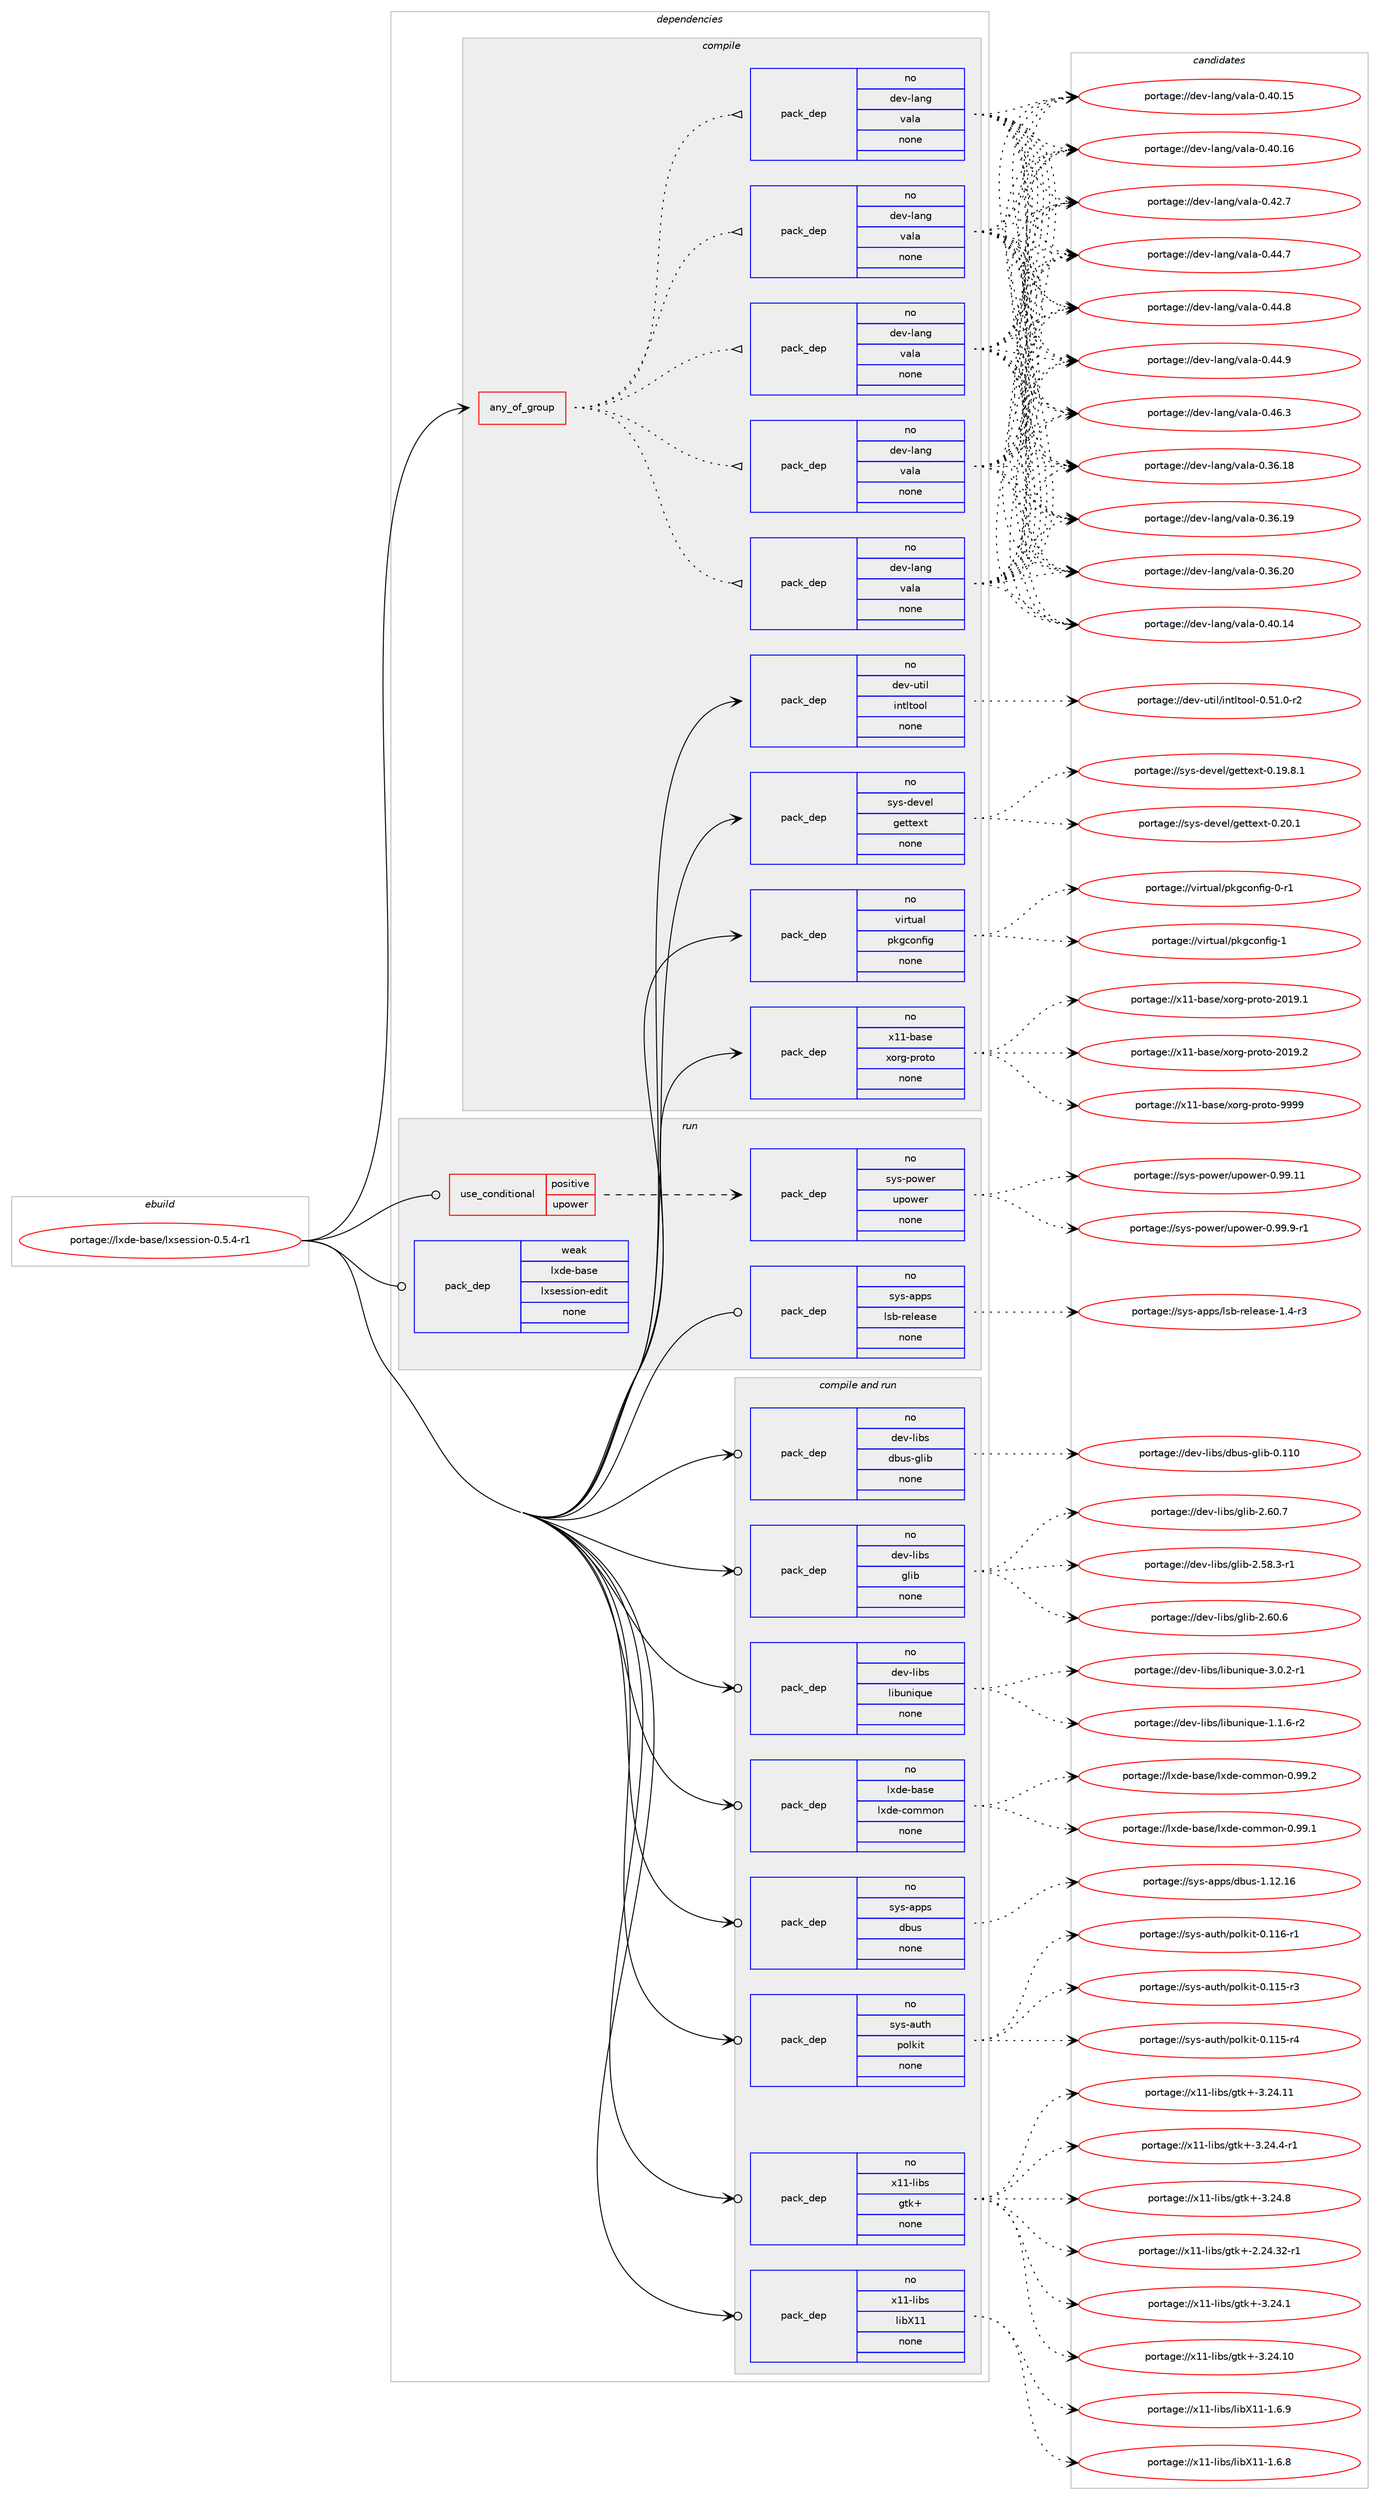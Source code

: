 digraph prolog {

# *************
# Graph options
# *************

newrank=true;
concentrate=true;
compound=true;
graph [rankdir=LR,fontname=Helvetica,fontsize=10,ranksep=1.5];#, ranksep=2.5, nodesep=0.2];
edge  [arrowhead=vee];
node  [fontname=Helvetica,fontsize=10];

# **********
# The ebuild
# **********

subgraph cluster_leftcol {
color=gray;
rank=same;
label=<<i>ebuild</i>>;
id [label="portage://lxde-base/lxsession-0.5.4-r1", color=red, width=4, href="../lxde-base/lxsession-0.5.4-r1.svg"];
}

# ****************
# The dependencies
# ****************

subgraph cluster_midcol {
color=gray;
label=<<i>dependencies</i>>;
subgraph cluster_compile {
fillcolor="#eeeeee";
style=filled;
label=<<i>compile</i>>;
subgraph any4726 {
dependency303248 [label=<<TABLE BORDER="0" CELLBORDER="1" CELLSPACING="0" CELLPADDING="4"><TR><TD CELLPADDING="10">any_of_group</TD></TR></TABLE>>, shape=none, color=red];subgraph pack222231 {
dependency303249 [label=<<TABLE BORDER="0" CELLBORDER="1" CELLSPACING="0" CELLPADDING="4" WIDTH="220"><TR><TD ROWSPAN="6" CELLPADDING="30">pack_dep</TD></TR><TR><TD WIDTH="110">no</TD></TR><TR><TD>dev-lang</TD></TR><TR><TD>vala</TD></TR><TR><TD>none</TD></TR><TR><TD></TD></TR></TABLE>>, shape=none, color=blue];
}
dependency303248:e -> dependency303249:w [weight=20,style="dotted",arrowhead="oinv"];
subgraph pack222232 {
dependency303250 [label=<<TABLE BORDER="0" CELLBORDER="1" CELLSPACING="0" CELLPADDING="4" WIDTH="220"><TR><TD ROWSPAN="6" CELLPADDING="30">pack_dep</TD></TR><TR><TD WIDTH="110">no</TD></TR><TR><TD>dev-lang</TD></TR><TR><TD>vala</TD></TR><TR><TD>none</TD></TR><TR><TD></TD></TR></TABLE>>, shape=none, color=blue];
}
dependency303248:e -> dependency303250:w [weight=20,style="dotted",arrowhead="oinv"];
subgraph pack222233 {
dependency303251 [label=<<TABLE BORDER="0" CELLBORDER="1" CELLSPACING="0" CELLPADDING="4" WIDTH="220"><TR><TD ROWSPAN="6" CELLPADDING="30">pack_dep</TD></TR><TR><TD WIDTH="110">no</TD></TR><TR><TD>dev-lang</TD></TR><TR><TD>vala</TD></TR><TR><TD>none</TD></TR><TR><TD></TD></TR></TABLE>>, shape=none, color=blue];
}
dependency303248:e -> dependency303251:w [weight=20,style="dotted",arrowhead="oinv"];
subgraph pack222234 {
dependency303252 [label=<<TABLE BORDER="0" CELLBORDER="1" CELLSPACING="0" CELLPADDING="4" WIDTH="220"><TR><TD ROWSPAN="6" CELLPADDING="30">pack_dep</TD></TR><TR><TD WIDTH="110">no</TD></TR><TR><TD>dev-lang</TD></TR><TR><TD>vala</TD></TR><TR><TD>none</TD></TR><TR><TD></TD></TR></TABLE>>, shape=none, color=blue];
}
dependency303248:e -> dependency303252:w [weight=20,style="dotted",arrowhead="oinv"];
subgraph pack222235 {
dependency303253 [label=<<TABLE BORDER="0" CELLBORDER="1" CELLSPACING="0" CELLPADDING="4" WIDTH="220"><TR><TD ROWSPAN="6" CELLPADDING="30">pack_dep</TD></TR><TR><TD WIDTH="110">no</TD></TR><TR><TD>dev-lang</TD></TR><TR><TD>vala</TD></TR><TR><TD>none</TD></TR><TR><TD></TD></TR></TABLE>>, shape=none, color=blue];
}
dependency303248:e -> dependency303253:w [weight=20,style="dotted",arrowhead="oinv"];
}
id:e -> dependency303248:w [weight=20,style="solid",arrowhead="vee"];
subgraph pack222236 {
dependency303254 [label=<<TABLE BORDER="0" CELLBORDER="1" CELLSPACING="0" CELLPADDING="4" WIDTH="220"><TR><TD ROWSPAN="6" CELLPADDING="30">pack_dep</TD></TR><TR><TD WIDTH="110">no</TD></TR><TR><TD>dev-util</TD></TR><TR><TD>intltool</TD></TR><TR><TD>none</TD></TR><TR><TD></TD></TR></TABLE>>, shape=none, color=blue];
}
id:e -> dependency303254:w [weight=20,style="solid",arrowhead="vee"];
subgraph pack222237 {
dependency303255 [label=<<TABLE BORDER="0" CELLBORDER="1" CELLSPACING="0" CELLPADDING="4" WIDTH="220"><TR><TD ROWSPAN="6" CELLPADDING="30">pack_dep</TD></TR><TR><TD WIDTH="110">no</TD></TR><TR><TD>sys-devel</TD></TR><TR><TD>gettext</TD></TR><TR><TD>none</TD></TR><TR><TD></TD></TR></TABLE>>, shape=none, color=blue];
}
id:e -> dependency303255:w [weight=20,style="solid",arrowhead="vee"];
subgraph pack222238 {
dependency303256 [label=<<TABLE BORDER="0" CELLBORDER="1" CELLSPACING="0" CELLPADDING="4" WIDTH="220"><TR><TD ROWSPAN="6" CELLPADDING="30">pack_dep</TD></TR><TR><TD WIDTH="110">no</TD></TR><TR><TD>virtual</TD></TR><TR><TD>pkgconfig</TD></TR><TR><TD>none</TD></TR><TR><TD></TD></TR></TABLE>>, shape=none, color=blue];
}
id:e -> dependency303256:w [weight=20,style="solid",arrowhead="vee"];
subgraph pack222239 {
dependency303257 [label=<<TABLE BORDER="0" CELLBORDER="1" CELLSPACING="0" CELLPADDING="4" WIDTH="220"><TR><TD ROWSPAN="6" CELLPADDING="30">pack_dep</TD></TR><TR><TD WIDTH="110">no</TD></TR><TR><TD>x11-base</TD></TR><TR><TD>xorg-proto</TD></TR><TR><TD>none</TD></TR><TR><TD></TD></TR></TABLE>>, shape=none, color=blue];
}
id:e -> dependency303257:w [weight=20,style="solid",arrowhead="vee"];
}
subgraph cluster_compileandrun {
fillcolor="#eeeeee";
style=filled;
label=<<i>compile and run</i>>;
subgraph pack222240 {
dependency303258 [label=<<TABLE BORDER="0" CELLBORDER="1" CELLSPACING="0" CELLPADDING="4" WIDTH="220"><TR><TD ROWSPAN="6" CELLPADDING="30">pack_dep</TD></TR><TR><TD WIDTH="110">no</TD></TR><TR><TD>dev-libs</TD></TR><TR><TD>dbus-glib</TD></TR><TR><TD>none</TD></TR><TR><TD></TD></TR></TABLE>>, shape=none, color=blue];
}
id:e -> dependency303258:w [weight=20,style="solid",arrowhead="odotvee"];
subgraph pack222241 {
dependency303259 [label=<<TABLE BORDER="0" CELLBORDER="1" CELLSPACING="0" CELLPADDING="4" WIDTH="220"><TR><TD ROWSPAN="6" CELLPADDING="30">pack_dep</TD></TR><TR><TD WIDTH="110">no</TD></TR><TR><TD>dev-libs</TD></TR><TR><TD>glib</TD></TR><TR><TD>none</TD></TR><TR><TD></TD></TR></TABLE>>, shape=none, color=blue];
}
id:e -> dependency303259:w [weight=20,style="solid",arrowhead="odotvee"];
subgraph pack222242 {
dependency303260 [label=<<TABLE BORDER="0" CELLBORDER="1" CELLSPACING="0" CELLPADDING="4" WIDTH="220"><TR><TD ROWSPAN="6" CELLPADDING="30">pack_dep</TD></TR><TR><TD WIDTH="110">no</TD></TR><TR><TD>dev-libs</TD></TR><TR><TD>libunique</TD></TR><TR><TD>none</TD></TR><TR><TD></TD></TR></TABLE>>, shape=none, color=blue];
}
id:e -> dependency303260:w [weight=20,style="solid",arrowhead="odotvee"];
subgraph pack222243 {
dependency303261 [label=<<TABLE BORDER="0" CELLBORDER="1" CELLSPACING="0" CELLPADDING="4" WIDTH="220"><TR><TD ROWSPAN="6" CELLPADDING="30">pack_dep</TD></TR><TR><TD WIDTH="110">no</TD></TR><TR><TD>lxde-base</TD></TR><TR><TD>lxde-common</TD></TR><TR><TD>none</TD></TR><TR><TD></TD></TR></TABLE>>, shape=none, color=blue];
}
id:e -> dependency303261:w [weight=20,style="solid",arrowhead="odotvee"];
subgraph pack222244 {
dependency303262 [label=<<TABLE BORDER="0" CELLBORDER="1" CELLSPACING="0" CELLPADDING="4" WIDTH="220"><TR><TD ROWSPAN="6" CELLPADDING="30">pack_dep</TD></TR><TR><TD WIDTH="110">no</TD></TR><TR><TD>sys-apps</TD></TR><TR><TD>dbus</TD></TR><TR><TD>none</TD></TR><TR><TD></TD></TR></TABLE>>, shape=none, color=blue];
}
id:e -> dependency303262:w [weight=20,style="solid",arrowhead="odotvee"];
subgraph pack222245 {
dependency303263 [label=<<TABLE BORDER="0" CELLBORDER="1" CELLSPACING="0" CELLPADDING="4" WIDTH="220"><TR><TD ROWSPAN="6" CELLPADDING="30">pack_dep</TD></TR><TR><TD WIDTH="110">no</TD></TR><TR><TD>sys-auth</TD></TR><TR><TD>polkit</TD></TR><TR><TD>none</TD></TR><TR><TD></TD></TR></TABLE>>, shape=none, color=blue];
}
id:e -> dependency303263:w [weight=20,style="solid",arrowhead="odotvee"];
subgraph pack222246 {
dependency303264 [label=<<TABLE BORDER="0" CELLBORDER="1" CELLSPACING="0" CELLPADDING="4" WIDTH="220"><TR><TD ROWSPAN="6" CELLPADDING="30">pack_dep</TD></TR><TR><TD WIDTH="110">no</TD></TR><TR><TD>x11-libs</TD></TR><TR><TD>gtk+</TD></TR><TR><TD>none</TD></TR><TR><TD></TD></TR></TABLE>>, shape=none, color=blue];
}
id:e -> dependency303264:w [weight=20,style="solid",arrowhead="odotvee"];
subgraph pack222247 {
dependency303265 [label=<<TABLE BORDER="0" CELLBORDER="1" CELLSPACING="0" CELLPADDING="4" WIDTH="220"><TR><TD ROWSPAN="6" CELLPADDING="30">pack_dep</TD></TR><TR><TD WIDTH="110">no</TD></TR><TR><TD>x11-libs</TD></TR><TR><TD>libX11</TD></TR><TR><TD>none</TD></TR><TR><TD></TD></TR></TABLE>>, shape=none, color=blue];
}
id:e -> dependency303265:w [weight=20,style="solid",arrowhead="odotvee"];
}
subgraph cluster_run {
fillcolor="#eeeeee";
style=filled;
label=<<i>run</i>>;
subgraph cond76190 {
dependency303266 [label=<<TABLE BORDER="0" CELLBORDER="1" CELLSPACING="0" CELLPADDING="4"><TR><TD ROWSPAN="3" CELLPADDING="10">use_conditional</TD></TR><TR><TD>positive</TD></TR><TR><TD>upower</TD></TR></TABLE>>, shape=none, color=red];
subgraph pack222248 {
dependency303267 [label=<<TABLE BORDER="0" CELLBORDER="1" CELLSPACING="0" CELLPADDING="4" WIDTH="220"><TR><TD ROWSPAN="6" CELLPADDING="30">pack_dep</TD></TR><TR><TD WIDTH="110">no</TD></TR><TR><TD>sys-power</TD></TR><TR><TD>upower</TD></TR><TR><TD>none</TD></TR><TR><TD></TD></TR></TABLE>>, shape=none, color=blue];
}
dependency303266:e -> dependency303267:w [weight=20,style="dashed",arrowhead="vee"];
}
id:e -> dependency303266:w [weight=20,style="solid",arrowhead="odot"];
subgraph pack222249 {
dependency303268 [label=<<TABLE BORDER="0" CELLBORDER="1" CELLSPACING="0" CELLPADDING="4" WIDTH="220"><TR><TD ROWSPAN="6" CELLPADDING="30">pack_dep</TD></TR><TR><TD WIDTH="110">no</TD></TR><TR><TD>sys-apps</TD></TR><TR><TD>lsb-release</TD></TR><TR><TD>none</TD></TR><TR><TD></TD></TR></TABLE>>, shape=none, color=blue];
}
id:e -> dependency303268:w [weight=20,style="solid",arrowhead="odot"];
subgraph pack222250 {
dependency303269 [label=<<TABLE BORDER="0" CELLBORDER="1" CELLSPACING="0" CELLPADDING="4" WIDTH="220"><TR><TD ROWSPAN="6" CELLPADDING="30">pack_dep</TD></TR><TR><TD WIDTH="110">weak</TD></TR><TR><TD>lxde-base</TD></TR><TR><TD>lxsession-edit</TD></TR><TR><TD>none</TD></TR><TR><TD></TD></TR></TABLE>>, shape=none, color=blue];
}
id:e -> dependency303269:w [weight=20,style="solid",arrowhead="odot"];
}
}

# **************
# The candidates
# **************

subgraph cluster_choices {
rank=same;
color=gray;
label=<<i>candidates</i>>;

subgraph choice222231 {
color=black;
nodesep=1;
choiceportage10010111845108971101034711897108974548465154464956 [label="portage://dev-lang/vala-0.36.18", color=red, width=4,href="../dev-lang/vala-0.36.18.svg"];
choiceportage10010111845108971101034711897108974548465154464957 [label="portage://dev-lang/vala-0.36.19", color=red, width=4,href="../dev-lang/vala-0.36.19.svg"];
choiceportage10010111845108971101034711897108974548465154465048 [label="portage://dev-lang/vala-0.36.20", color=red, width=4,href="../dev-lang/vala-0.36.20.svg"];
choiceportage10010111845108971101034711897108974548465248464952 [label="portage://dev-lang/vala-0.40.14", color=red, width=4,href="../dev-lang/vala-0.40.14.svg"];
choiceportage10010111845108971101034711897108974548465248464953 [label="portage://dev-lang/vala-0.40.15", color=red, width=4,href="../dev-lang/vala-0.40.15.svg"];
choiceportage10010111845108971101034711897108974548465248464954 [label="portage://dev-lang/vala-0.40.16", color=red, width=4,href="../dev-lang/vala-0.40.16.svg"];
choiceportage100101118451089711010347118971089745484652504655 [label="portage://dev-lang/vala-0.42.7", color=red, width=4,href="../dev-lang/vala-0.42.7.svg"];
choiceportage100101118451089711010347118971089745484652524655 [label="portage://dev-lang/vala-0.44.7", color=red, width=4,href="../dev-lang/vala-0.44.7.svg"];
choiceportage100101118451089711010347118971089745484652524656 [label="portage://dev-lang/vala-0.44.8", color=red, width=4,href="../dev-lang/vala-0.44.8.svg"];
choiceportage100101118451089711010347118971089745484652524657 [label="portage://dev-lang/vala-0.44.9", color=red, width=4,href="../dev-lang/vala-0.44.9.svg"];
choiceportage100101118451089711010347118971089745484652544651 [label="portage://dev-lang/vala-0.46.3", color=red, width=4,href="../dev-lang/vala-0.46.3.svg"];
dependency303249:e -> choiceportage10010111845108971101034711897108974548465154464956:w [style=dotted,weight="100"];
dependency303249:e -> choiceportage10010111845108971101034711897108974548465154464957:w [style=dotted,weight="100"];
dependency303249:e -> choiceportage10010111845108971101034711897108974548465154465048:w [style=dotted,weight="100"];
dependency303249:e -> choiceportage10010111845108971101034711897108974548465248464952:w [style=dotted,weight="100"];
dependency303249:e -> choiceportage10010111845108971101034711897108974548465248464953:w [style=dotted,weight="100"];
dependency303249:e -> choiceportage10010111845108971101034711897108974548465248464954:w [style=dotted,weight="100"];
dependency303249:e -> choiceportage100101118451089711010347118971089745484652504655:w [style=dotted,weight="100"];
dependency303249:e -> choiceportage100101118451089711010347118971089745484652524655:w [style=dotted,weight="100"];
dependency303249:e -> choiceportage100101118451089711010347118971089745484652524656:w [style=dotted,weight="100"];
dependency303249:e -> choiceportage100101118451089711010347118971089745484652524657:w [style=dotted,weight="100"];
dependency303249:e -> choiceportage100101118451089711010347118971089745484652544651:w [style=dotted,weight="100"];
}
subgraph choice222232 {
color=black;
nodesep=1;
choiceportage10010111845108971101034711897108974548465154464956 [label="portage://dev-lang/vala-0.36.18", color=red, width=4,href="../dev-lang/vala-0.36.18.svg"];
choiceportage10010111845108971101034711897108974548465154464957 [label="portage://dev-lang/vala-0.36.19", color=red, width=4,href="../dev-lang/vala-0.36.19.svg"];
choiceportage10010111845108971101034711897108974548465154465048 [label="portage://dev-lang/vala-0.36.20", color=red, width=4,href="../dev-lang/vala-0.36.20.svg"];
choiceportage10010111845108971101034711897108974548465248464952 [label="portage://dev-lang/vala-0.40.14", color=red, width=4,href="../dev-lang/vala-0.40.14.svg"];
choiceportage10010111845108971101034711897108974548465248464953 [label="portage://dev-lang/vala-0.40.15", color=red, width=4,href="../dev-lang/vala-0.40.15.svg"];
choiceportage10010111845108971101034711897108974548465248464954 [label="portage://dev-lang/vala-0.40.16", color=red, width=4,href="../dev-lang/vala-0.40.16.svg"];
choiceportage100101118451089711010347118971089745484652504655 [label="portage://dev-lang/vala-0.42.7", color=red, width=4,href="../dev-lang/vala-0.42.7.svg"];
choiceportage100101118451089711010347118971089745484652524655 [label="portage://dev-lang/vala-0.44.7", color=red, width=4,href="../dev-lang/vala-0.44.7.svg"];
choiceportage100101118451089711010347118971089745484652524656 [label="portage://dev-lang/vala-0.44.8", color=red, width=4,href="../dev-lang/vala-0.44.8.svg"];
choiceportage100101118451089711010347118971089745484652524657 [label="portage://dev-lang/vala-0.44.9", color=red, width=4,href="../dev-lang/vala-0.44.9.svg"];
choiceportage100101118451089711010347118971089745484652544651 [label="portage://dev-lang/vala-0.46.3", color=red, width=4,href="../dev-lang/vala-0.46.3.svg"];
dependency303250:e -> choiceportage10010111845108971101034711897108974548465154464956:w [style=dotted,weight="100"];
dependency303250:e -> choiceportage10010111845108971101034711897108974548465154464957:w [style=dotted,weight="100"];
dependency303250:e -> choiceportage10010111845108971101034711897108974548465154465048:w [style=dotted,weight="100"];
dependency303250:e -> choiceportage10010111845108971101034711897108974548465248464952:w [style=dotted,weight="100"];
dependency303250:e -> choiceportage10010111845108971101034711897108974548465248464953:w [style=dotted,weight="100"];
dependency303250:e -> choiceportage10010111845108971101034711897108974548465248464954:w [style=dotted,weight="100"];
dependency303250:e -> choiceportage100101118451089711010347118971089745484652504655:w [style=dotted,weight="100"];
dependency303250:e -> choiceportage100101118451089711010347118971089745484652524655:w [style=dotted,weight="100"];
dependency303250:e -> choiceportage100101118451089711010347118971089745484652524656:w [style=dotted,weight="100"];
dependency303250:e -> choiceportage100101118451089711010347118971089745484652524657:w [style=dotted,weight="100"];
dependency303250:e -> choiceportage100101118451089711010347118971089745484652544651:w [style=dotted,weight="100"];
}
subgraph choice222233 {
color=black;
nodesep=1;
choiceportage10010111845108971101034711897108974548465154464956 [label="portage://dev-lang/vala-0.36.18", color=red, width=4,href="../dev-lang/vala-0.36.18.svg"];
choiceportage10010111845108971101034711897108974548465154464957 [label="portage://dev-lang/vala-0.36.19", color=red, width=4,href="../dev-lang/vala-0.36.19.svg"];
choiceportage10010111845108971101034711897108974548465154465048 [label="portage://dev-lang/vala-0.36.20", color=red, width=4,href="../dev-lang/vala-0.36.20.svg"];
choiceportage10010111845108971101034711897108974548465248464952 [label="portage://dev-lang/vala-0.40.14", color=red, width=4,href="../dev-lang/vala-0.40.14.svg"];
choiceportage10010111845108971101034711897108974548465248464953 [label="portage://dev-lang/vala-0.40.15", color=red, width=4,href="../dev-lang/vala-0.40.15.svg"];
choiceportage10010111845108971101034711897108974548465248464954 [label="portage://dev-lang/vala-0.40.16", color=red, width=4,href="../dev-lang/vala-0.40.16.svg"];
choiceportage100101118451089711010347118971089745484652504655 [label="portage://dev-lang/vala-0.42.7", color=red, width=4,href="../dev-lang/vala-0.42.7.svg"];
choiceportage100101118451089711010347118971089745484652524655 [label="portage://dev-lang/vala-0.44.7", color=red, width=4,href="../dev-lang/vala-0.44.7.svg"];
choiceportage100101118451089711010347118971089745484652524656 [label="portage://dev-lang/vala-0.44.8", color=red, width=4,href="../dev-lang/vala-0.44.8.svg"];
choiceportage100101118451089711010347118971089745484652524657 [label="portage://dev-lang/vala-0.44.9", color=red, width=4,href="../dev-lang/vala-0.44.9.svg"];
choiceportage100101118451089711010347118971089745484652544651 [label="portage://dev-lang/vala-0.46.3", color=red, width=4,href="../dev-lang/vala-0.46.3.svg"];
dependency303251:e -> choiceportage10010111845108971101034711897108974548465154464956:w [style=dotted,weight="100"];
dependency303251:e -> choiceportage10010111845108971101034711897108974548465154464957:w [style=dotted,weight="100"];
dependency303251:e -> choiceportage10010111845108971101034711897108974548465154465048:w [style=dotted,weight="100"];
dependency303251:e -> choiceportage10010111845108971101034711897108974548465248464952:w [style=dotted,weight="100"];
dependency303251:e -> choiceportage10010111845108971101034711897108974548465248464953:w [style=dotted,weight="100"];
dependency303251:e -> choiceportage10010111845108971101034711897108974548465248464954:w [style=dotted,weight="100"];
dependency303251:e -> choiceportage100101118451089711010347118971089745484652504655:w [style=dotted,weight="100"];
dependency303251:e -> choiceportage100101118451089711010347118971089745484652524655:w [style=dotted,weight="100"];
dependency303251:e -> choiceportage100101118451089711010347118971089745484652524656:w [style=dotted,weight="100"];
dependency303251:e -> choiceportage100101118451089711010347118971089745484652524657:w [style=dotted,weight="100"];
dependency303251:e -> choiceportage100101118451089711010347118971089745484652544651:w [style=dotted,weight="100"];
}
subgraph choice222234 {
color=black;
nodesep=1;
choiceportage10010111845108971101034711897108974548465154464956 [label="portage://dev-lang/vala-0.36.18", color=red, width=4,href="../dev-lang/vala-0.36.18.svg"];
choiceportage10010111845108971101034711897108974548465154464957 [label="portage://dev-lang/vala-0.36.19", color=red, width=4,href="../dev-lang/vala-0.36.19.svg"];
choiceportage10010111845108971101034711897108974548465154465048 [label="portage://dev-lang/vala-0.36.20", color=red, width=4,href="../dev-lang/vala-0.36.20.svg"];
choiceportage10010111845108971101034711897108974548465248464952 [label="portage://dev-lang/vala-0.40.14", color=red, width=4,href="../dev-lang/vala-0.40.14.svg"];
choiceportage10010111845108971101034711897108974548465248464953 [label="portage://dev-lang/vala-0.40.15", color=red, width=4,href="../dev-lang/vala-0.40.15.svg"];
choiceportage10010111845108971101034711897108974548465248464954 [label="portage://dev-lang/vala-0.40.16", color=red, width=4,href="../dev-lang/vala-0.40.16.svg"];
choiceportage100101118451089711010347118971089745484652504655 [label="portage://dev-lang/vala-0.42.7", color=red, width=4,href="../dev-lang/vala-0.42.7.svg"];
choiceportage100101118451089711010347118971089745484652524655 [label="portage://dev-lang/vala-0.44.7", color=red, width=4,href="../dev-lang/vala-0.44.7.svg"];
choiceportage100101118451089711010347118971089745484652524656 [label="portage://dev-lang/vala-0.44.8", color=red, width=4,href="../dev-lang/vala-0.44.8.svg"];
choiceportage100101118451089711010347118971089745484652524657 [label="portage://dev-lang/vala-0.44.9", color=red, width=4,href="../dev-lang/vala-0.44.9.svg"];
choiceportage100101118451089711010347118971089745484652544651 [label="portage://dev-lang/vala-0.46.3", color=red, width=4,href="../dev-lang/vala-0.46.3.svg"];
dependency303252:e -> choiceportage10010111845108971101034711897108974548465154464956:w [style=dotted,weight="100"];
dependency303252:e -> choiceportage10010111845108971101034711897108974548465154464957:w [style=dotted,weight="100"];
dependency303252:e -> choiceportage10010111845108971101034711897108974548465154465048:w [style=dotted,weight="100"];
dependency303252:e -> choiceportage10010111845108971101034711897108974548465248464952:w [style=dotted,weight="100"];
dependency303252:e -> choiceportage10010111845108971101034711897108974548465248464953:w [style=dotted,weight="100"];
dependency303252:e -> choiceportage10010111845108971101034711897108974548465248464954:w [style=dotted,weight="100"];
dependency303252:e -> choiceportage100101118451089711010347118971089745484652504655:w [style=dotted,weight="100"];
dependency303252:e -> choiceportage100101118451089711010347118971089745484652524655:w [style=dotted,weight="100"];
dependency303252:e -> choiceportage100101118451089711010347118971089745484652524656:w [style=dotted,weight="100"];
dependency303252:e -> choiceportage100101118451089711010347118971089745484652524657:w [style=dotted,weight="100"];
dependency303252:e -> choiceportage100101118451089711010347118971089745484652544651:w [style=dotted,weight="100"];
}
subgraph choice222235 {
color=black;
nodesep=1;
choiceportage10010111845108971101034711897108974548465154464956 [label="portage://dev-lang/vala-0.36.18", color=red, width=4,href="../dev-lang/vala-0.36.18.svg"];
choiceportage10010111845108971101034711897108974548465154464957 [label="portage://dev-lang/vala-0.36.19", color=red, width=4,href="../dev-lang/vala-0.36.19.svg"];
choiceportage10010111845108971101034711897108974548465154465048 [label="portage://dev-lang/vala-0.36.20", color=red, width=4,href="../dev-lang/vala-0.36.20.svg"];
choiceportage10010111845108971101034711897108974548465248464952 [label="portage://dev-lang/vala-0.40.14", color=red, width=4,href="../dev-lang/vala-0.40.14.svg"];
choiceportage10010111845108971101034711897108974548465248464953 [label="portage://dev-lang/vala-0.40.15", color=red, width=4,href="../dev-lang/vala-0.40.15.svg"];
choiceportage10010111845108971101034711897108974548465248464954 [label="portage://dev-lang/vala-0.40.16", color=red, width=4,href="../dev-lang/vala-0.40.16.svg"];
choiceportage100101118451089711010347118971089745484652504655 [label="portage://dev-lang/vala-0.42.7", color=red, width=4,href="../dev-lang/vala-0.42.7.svg"];
choiceportage100101118451089711010347118971089745484652524655 [label="portage://dev-lang/vala-0.44.7", color=red, width=4,href="../dev-lang/vala-0.44.7.svg"];
choiceportage100101118451089711010347118971089745484652524656 [label="portage://dev-lang/vala-0.44.8", color=red, width=4,href="../dev-lang/vala-0.44.8.svg"];
choiceportage100101118451089711010347118971089745484652524657 [label="portage://dev-lang/vala-0.44.9", color=red, width=4,href="../dev-lang/vala-0.44.9.svg"];
choiceportage100101118451089711010347118971089745484652544651 [label="portage://dev-lang/vala-0.46.3", color=red, width=4,href="../dev-lang/vala-0.46.3.svg"];
dependency303253:e -> choiceportage10010111845108971101034711897108974548465154464956:w [style=dotted,weight="100"];
dependency303253:e -> choiceportage10010111845108971101034711897108974548465154464957:w [style=dotted,weight="100"];
dependency303253:e -> choiceportage10010111845108971101034711897108974548465154465048:w [style=dotted,weight="100"];
dependency303253:e -> choiceportage10010111845108971101034711897108974548465248464952:w [style=dotted,weight="100"];
dependency303253:e -> choiceportage10010111845108971101034711897108974548465248464953:w [style=dotted,weight="100"];
dependency303253:e -> choiceportage10010111845108971101034711897108974548465248464954:w [style=dotted,weight="100"];
dependency303253:e -> choiceportage100101118451089711010347118971089745484652504655:w [style=dotted,weight="100"];
dependency303253:e -> choiceportage100101118451089711010347118971089745484652524655:w [style=dotted,weight="100"];
dependency303253:e -> choiceportage100101118451089711010347118971089745484652524656:w [style=dotted,weight="100"];
dependency303253:e -> choiceportage100101118451089711010347118971089745484652524657:w [style=dotted,weight="100"];
dependency303253:e -> choiceportage100101118451089711010347118971089745484652544651:w [style=dotted,weight="100"];
}
subgraph choice222236 {
color=black;
nodesep=1;
choiceportage1001011184511711610510847105110116108116111111108454846534946484511450 [label="portage://dev-util/intltool-0.51.0-r2", color=red, width=4,href="../dev-util/intltool-0.51.0-r2.svg"];
dependency303254:e -> choiceportage1001011184511711610510847105110116108116111111108454846534946484511450:w [style=dotted,weight="100"];
}
subgraph choice222237 {
color=black;
nodesep=1;
choiceportage1151211154510010111810110847103101116116101120116454846495746564649 [label="portage://sys-devel/gettext-0.19.8.1", color=red, width=4,href="../sys-devel/gettext-0.19.8.1.svg"];
choiceportage115121115451001011181011084710310111611610112011645484650484649 [label="portage://sys-devel/gettext-0.20.1", color=red, width=4,href="../sys-devel/gettext-0.20.1.svg"];
dependency303255:e -> choiceportage1151211154510010111810110847103101116116101120116454846495746564649:w [style=dotted,weight="100"];
dependency303255:e -> choiceportage115121115451001011181011084710310111611610112011645484650484649:w [style=dotted,weight="100"];
}
subgraph choice222238 {
color=black;
nodesep=1;
choiceportage11810511411611797108471121071039911111010210510345484511449 [label="portage://virtual/pkgconfig-0-r1", color=red, width=4,href="../virtual/pkgconfig-0-r1.svg"];
choiceportage1181051141161179710847112107103991111101021051034549 [label="portage://virtual/pkgconfig-1", color=red, width=4,href="../virtual/pkgconfig-1.svg"];
dependency303256:e -> choiceportage11810511411611797108471121071039911111010210510345484511449:w [style=dotted,weight="100"];
dependency303256:e -> choiceportage1181051141161179710847112107103991111101021051034549:w [style=dotted,weight="100"];
}
subgraph choice222239 {
color=black;
nodesep=1;
choiceportage1204949459897115101471201111141034511211411111611145504849574649 [label="portage://x11-base/xorg-proto-2019.1", color=red, width=4,href="../x11-base/xorg-proto-2019.1.svg"];
choiceportage1204949459897115101471201111141034511211411111611145504849574650 [label="portage://x11-base/xorg-proto-2019.2", color=red, width=4,href="../x11-base/xorg-proto-2019.2.svg"];
choiceportage120494945989711510147120111114103451121141111161114557575757 [label="portage://x11-base/xorg-proto-9999", color=red, width=4,href="../x11-base/xorg-proto-9999.svg"];
dependency303257:e -> choiceportage1204949459897115101471201111141034511211411111611145504849574649:w [style=dotted,weight="100"];
dependency303257:e -> choiceportage1204949459897115101471201111141034511211411111611145504849574650:w [style=dotted,weight="100"];
dependency303257:e -> choiceportage120494945989711510147120111114103451121141111161114557575757:w [style=dotted,weight="100"];
}
subgraph choice222240 {
color=black;
nodesep=1;
choiceportage100101118451081059811547100981171154510310810598454846494948 [label="portage://dev-libs/dbus-glib-0.110", color=red, width=4,href="../dev-libs/dbus-glib-0.110.svg"];
dependency303258:e -> choiceportage100101118451081059811547100981171154510310810598454846494948:w [style=dotted,weight="100"];
}
subgraph choice222241 {
color=black;
nodesep=1;
choiceportage10010111845108105981154710310810598455046535646514511449 [label="portage://dev-libs/glib-2.58.3-r1", color=red, width=4,href="../dev-libs/glib-2.58.3-r1.svg"];
choiceportage1001011184510810598115471031081059845504654484654 [label="portage://dev-libs/glib-2.60.6", color=red, width=4,href="../dev-libs/glib-2.60.6.svg"];
choiceportage1001011184510810598115471031081059845504654484655 [label="portage://dev-libs/glib-2.60.7", color=red, width=4,href="../dev-libs/glib-2.60.7.svg"];
dependency303259:e -> choiceportage10010111845108105981154710310810598455046535646514511449:w [style=dotted,weight="100"];
dependency303259:e -> choiceportage1001011184510810598115471031081059845504654484654:w [style=dotted,weight="100"];
dependency303259:e -> choiceportage1001011184510810598115471031081059845504654484655:w [style=dotted,weight="100"];
}
subgraph choice222242 {
color=black;
nodesep=1;
choiceportage100101118451081059811547108105981171101051131171014549464946544511450 [label="portage://dev-libs/libunique-1.1.6-r2", color=red, width=4,href="../dev-libs/libunique-1.1.6-r2.svg"];
choiceportage100101118451081059811547108105981171101051131171014551464846504511449 [label="portage://dev-libs/libunique-3.0.2-r1", color=red, width=4,href="../dev-libs/libunique-3.0.2-r1.svg"];
dependency303260:e -> choiceportage100101118451081059811547108105981171101051131171014549464946544511450:w [style=dotted,weight="100"];
dependency303260:e -> choiceportage100101118451081059811547108105981171101051131171014551464846504511449:w [style=dotted,weight="100"];
}
subgraph choice222243 {
color=black;
nodesep=1;
choiceportage10812010010145989711510147108120100101459911110910911111045484657574649 [label="portage://lxde-base/lxde-common-0.99.1", color=red, width=4,href="../lxde-base/lxde-common-0.99.1.svg"];
choiceportage10812010010145989711510147108120100101459911110910911111045484657574650 [label="portage://lxde-base/lxde-common-0.99.2", color=red, width=4,href="../lxde-base/lxde-common-0.99.2.svg"];
dependency303261:e -> choiceportage10812010010145989711510147108120100101459911110910911111045484657574649:w [style=dotted,weight="100"];
dependency303261:e -> choiceportage10812010010145989711510147108120100101459911110910911111045484657574650:w [style=dotted,weight="100"];
}
subgraph choice222244 {
color=black;
nodesep=1;
choiceportage115121115459711211211547100981171154549464950464954 [label="portage://sys-apps/dbus-1.12.16", color=red, width=4,href="../sys-apps/dbus-1.12.16.svg"];
dependency303262:e -> choiceportage115121115459711211211547100981171154549464950464954:w [style=dotted,weight="100"];
}
subgraph choice222245 {
color=black;
nodesep=1;
choiceportage1151211154597117116104471121111081071051164548464949534511451 [label="portage://sys-auth/polkit-0.115-r3", color=red, width=4,href="../sys-auth/polkit-0.115-r3.svg"];
choiceportage1151211154597117116104471121111081071051164548464949534511452 [label="portage://sys-auth/polkit-0.115-r4", color=red, width=4,href="../sys-auth/polkit-0.115-r4.svg"];
choiceportage1151211154597117116104471121111081071051164548464949544511449 [label="portage://sys-auth/polkit-0.116-r1", color=red, width=4,href="../sys-auth/polkit-0.116-r1.svg"];
dependency303263:e -> choiceportage1151211154597117116104471121111081071051164548464949534511451:w [style=dotted,weight="100"];
dependency303263:e -> choiceportage1151211154597117116104471121111081071051164548464949534511452:w [style=dotted,weight="100"];
dependency303263:e -> choiceportage1151211154597117116104471121111081071051164548464949544511449:w [style=dotted,weight="100"];
}
subgraph choice222246 {
color=black;
nodesep=1;
choiceportage12049494510810598115471031161074345504650524651504511449 [label="portage://x11-libs/gtk+-2.24.32-r1", color=red, width=4,href="../x11-libs/gtk+-2.24.32-r1.svg"];
choiceportage12049494510810598115471031161074345514650524649 [label="portage://x11-libs/gtk+-3.24.1", color=red, width=4,href="../x11-libs/gtk+-3.24.1.svg"];
choiceportage1204949451081059811547103116107434551465052464948 [label="portage://x11-libs/gtk+-3.24.10", color=red, width=4,href="../x11-libs/gtk+-3.24.10.svg"];
choiceportage1204949451081059811547103116107434551465052464949 [label="portage://x11-libs/gtk+-3.24.11", color=red, width=4,href="../x11-libs/gtk+-3.24.11.svg"];
choiceportage120494945108105981154710311610743455146505246524511449 [label="portage://x11-libs/gtk+-3.24.4-r1", color=red, width=4,href="../x11-libs/gtk+-3.24.4-r1.svg"];
choiceportage12049494510810598115471031161074345514650524656 [label="portage://x11-libs/gtk+-3.24.8", color=red, width=4,href="../x11-libs/gtk+-3.24.8.svg"];
dependency303264:e -> choiceportage12049494510810598115471031161074345504650524651504511449:w [style=dotted,weight="100"];
dependency303264:e -> choiceportage12049494510810598115471031161074345514650524649:w [style=dotted,weight="100"];
dependency303264:e -> choiceportage1204949451081059811547103116107434551465052464948:w [style=dotted,weight="100"];
dependency303264:e -> choiceportage1204949451081059811547103116107434551465052464949:w [style=dotted,weight="100"];
dependency303264:e -> choiceportage120494945108105981154710311610743455146505246524511449:w [style=dotted,weight="100"];
dependency303264:e -> choiceportage12049494510810598115471031161074345514650524656:w [style=dotted,weight="100"];
}
subgraph choice222247 {
color=black;
nodesep=1;
choiceportage120494945108105981154710810598884949454946544656 [label="portage://x11-libs/libX11-1.6.8", color=red, width=4,href="../x11-libs/libX11-1.6.8.svg"];
choiceportage120494945108105981154710810598884949454946544657 [label="portage://x11-libs/libX11-1.6.9", color=red, width=4,href="../x11-libs/libX11-1.6.9.svg"];
dependency303265:e -> choiceportage120494945108105981154710810598884949454946544656:w [style=dotted,weight="100"];
dependency303265:e -> choiceportage120494945108105981154710810598884949454946544657:w [style=dotted,weight="100"];
}
subgraph choice222248 {
color=black;
nodesep=1;
choiceportage11512111545112111119101114471171121111191011144548465757464949 [label="portage://sys-power/upower-0.99.11", color=red, width=4,href="../sys-power/upower-0.99.11.svg"];
choiceportage1151211154511211111910111447117112111119101114454846575746574511449 [label="portage://sys-power/upower-0.99.9-r1", color=red, width=4,href="../sys-power/upower-0.99.9-r1.svg"];
dependency303267:e -> choiceportage11512111545112111119101114471171121111191011144548465757464949:w [style=dotted,weight="100"];
dependency303267:e -> choiceportage1151211154511211111910111447117112111119101114454846575746574511449:w [style=dotted,weight="100"];
}
subgraph choice222249 {
color=black;
nodesep=1;
choiceportage115121115459711211211547108115984511410110810197115101454946524511451 [label="portage://sys-apps/lsb-release-1.4-r3", color=red, width=4,href="../sys-apps/lsb-release-1.4-r3.svg"];
dependency303268:e -> choiceportage115121115459711211211547108115984511410110810197115101454946524511451:w [style=dotted,weight="100"];
}
subgraph choice222250 {
color=black;
nodesep=1;
}
}

}
